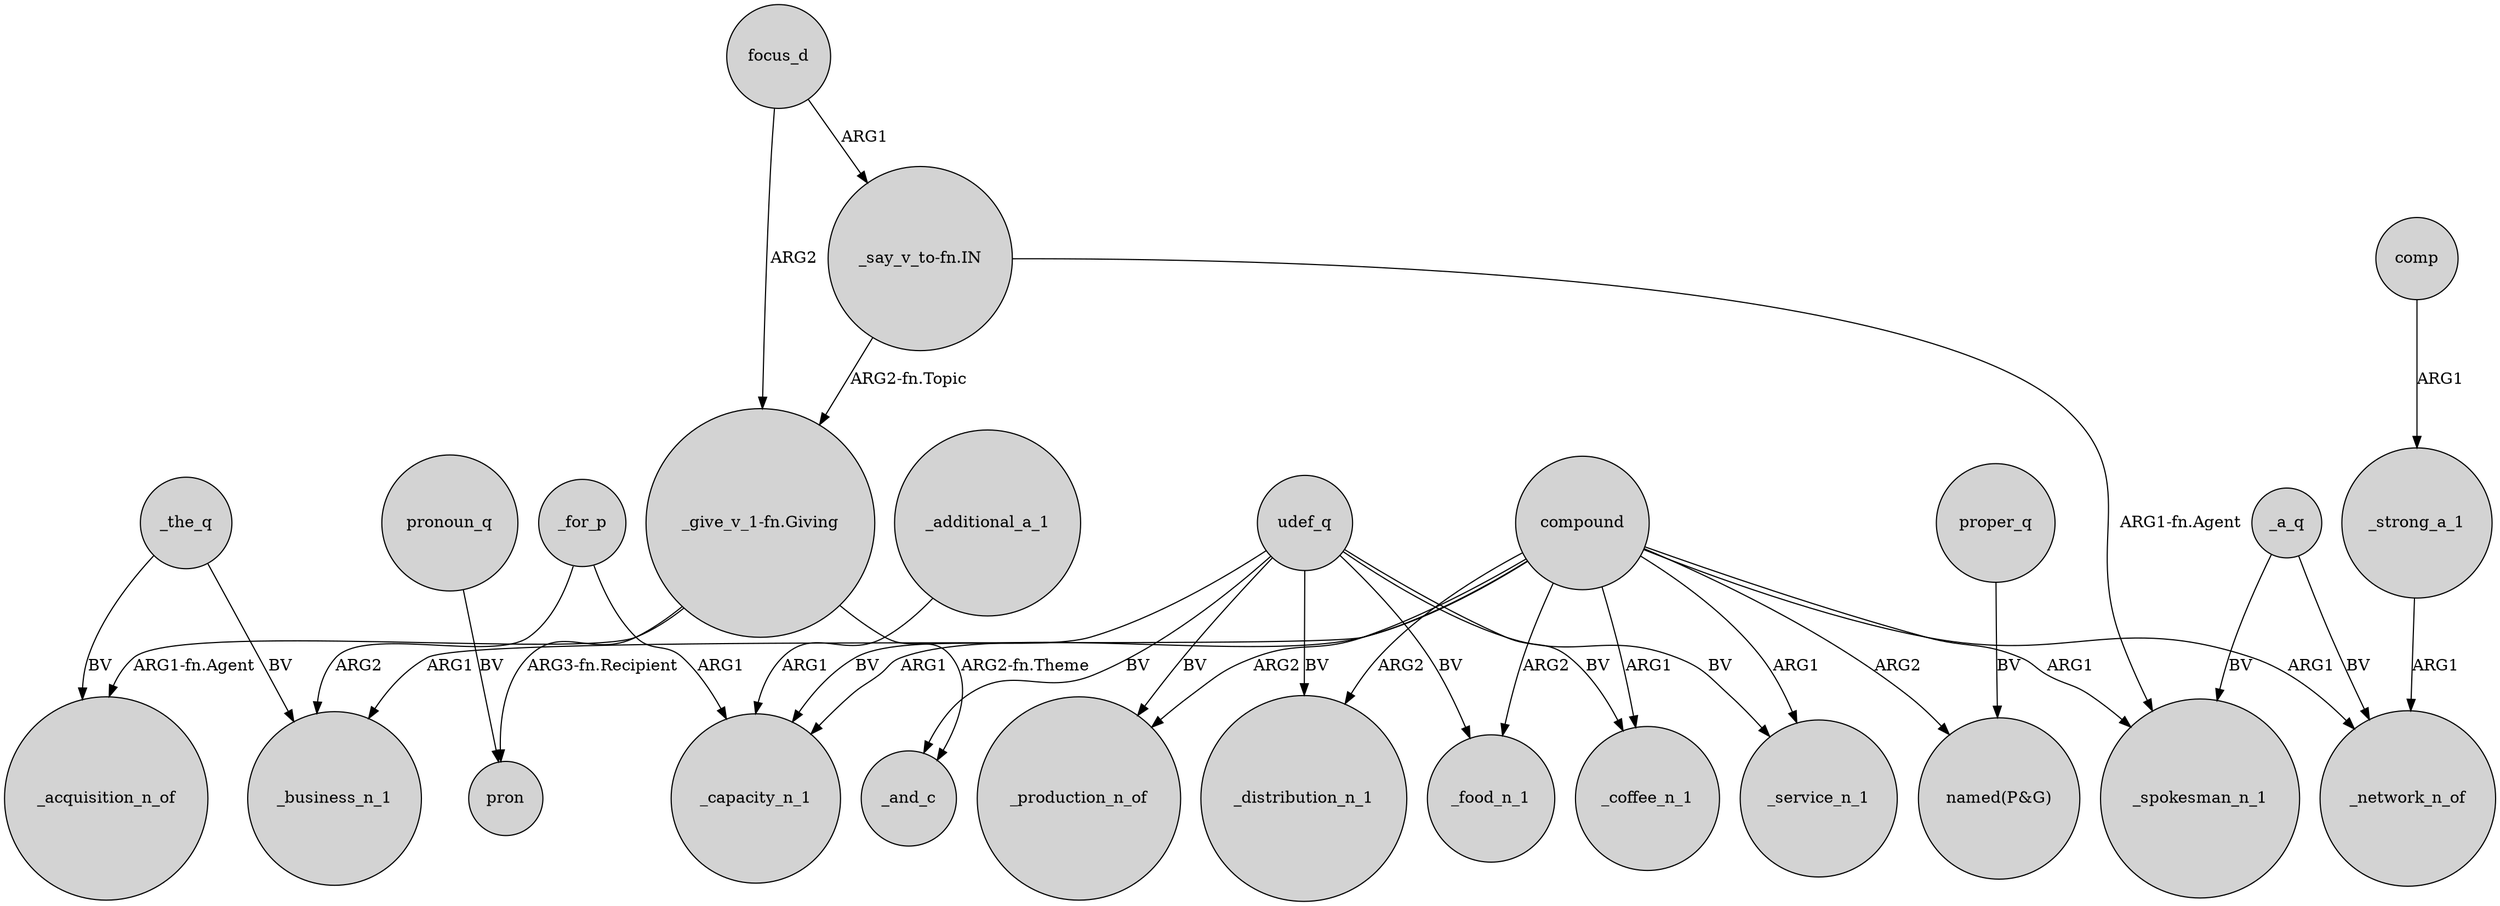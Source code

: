 digraph {
	node [shape=circle style=filled]
	udef_q -> _production_n_of [label=BV]
	compound -> _capacity_n_1 [label=ARG1]
	_the_q -> _business_n_1 [label=BV]
	_strong_a_1 -> _network_n_of [label=ARG1]
	compound -> _coffee_n_1 [label=ARG1]
	compound -> _food_n_1 [label=ARG2]
	_for_p -> _capacity_n_1 [label=ARG1]
	compound -> _distribution_n_1 [label=ARG2]
	"_say_v_to-fn.IN" -> "_give_v_1-fn.Giving" [label="ARG2-fn.Topic"]
	"_give_v_1-fn.Giving" -> _acquisition_n_of [label="ARG1-fn.Agent"]
	udef_q -> _capacity_n_1 [label=BV]
	proper_q -> "named(P&G)" [label=BV]
	udef_q -> _distribution_n_1 [label=BV]
	compound -> _production_n_of [label=ARG2]
	udef_q -> _food_n_1 [label=BV]
	_for_p -> _business_n_1 [label=ARG2]
	"_say_v_to-fn.IN" -> _spokesman_n_1 [label="ARG1-fn.Agent"]
	_a_q -> _network_n_of [label=BV]
	comp -> _strong_a_1 [label=ARG1]
	pronoun_q -> pron [label=BV]
	_additional_a_1 -> _capacity_n_1 [label=ARG1]
	compound -> _spokesman_n_1 [label=ARG1]
	udef_q -> _service_n_1 [label=BV]
	compound -> _business_n_1 [label=ARG1]
	focus_d -> "_give_v_1-fn.Giving" [label=ARG2]
	_the_q -> _acquisition_n_of [label=BV]
	_a_q -> _spokesman_n_1 [label=BV]
	udef_q -> _coffee_n_1 [label=BV]
	udef_q -> _and_c [label=BV]
	compound -> _network_n_of [label=ARG1]
	compound -> _service_n_1 [label=ARG1]
	compound -> "named(P&G)" [label=ARG2]
	"_give_v_1-fn.Giving" -> _and_c [label="ARG2-fn.Theme"]
	"_give_v_1-fn.Giving" -> pron [label="ARG3-fn.Recipient"]
	focus_d -> "_say_v_to-fn.IN" [label=ARG1]
}
